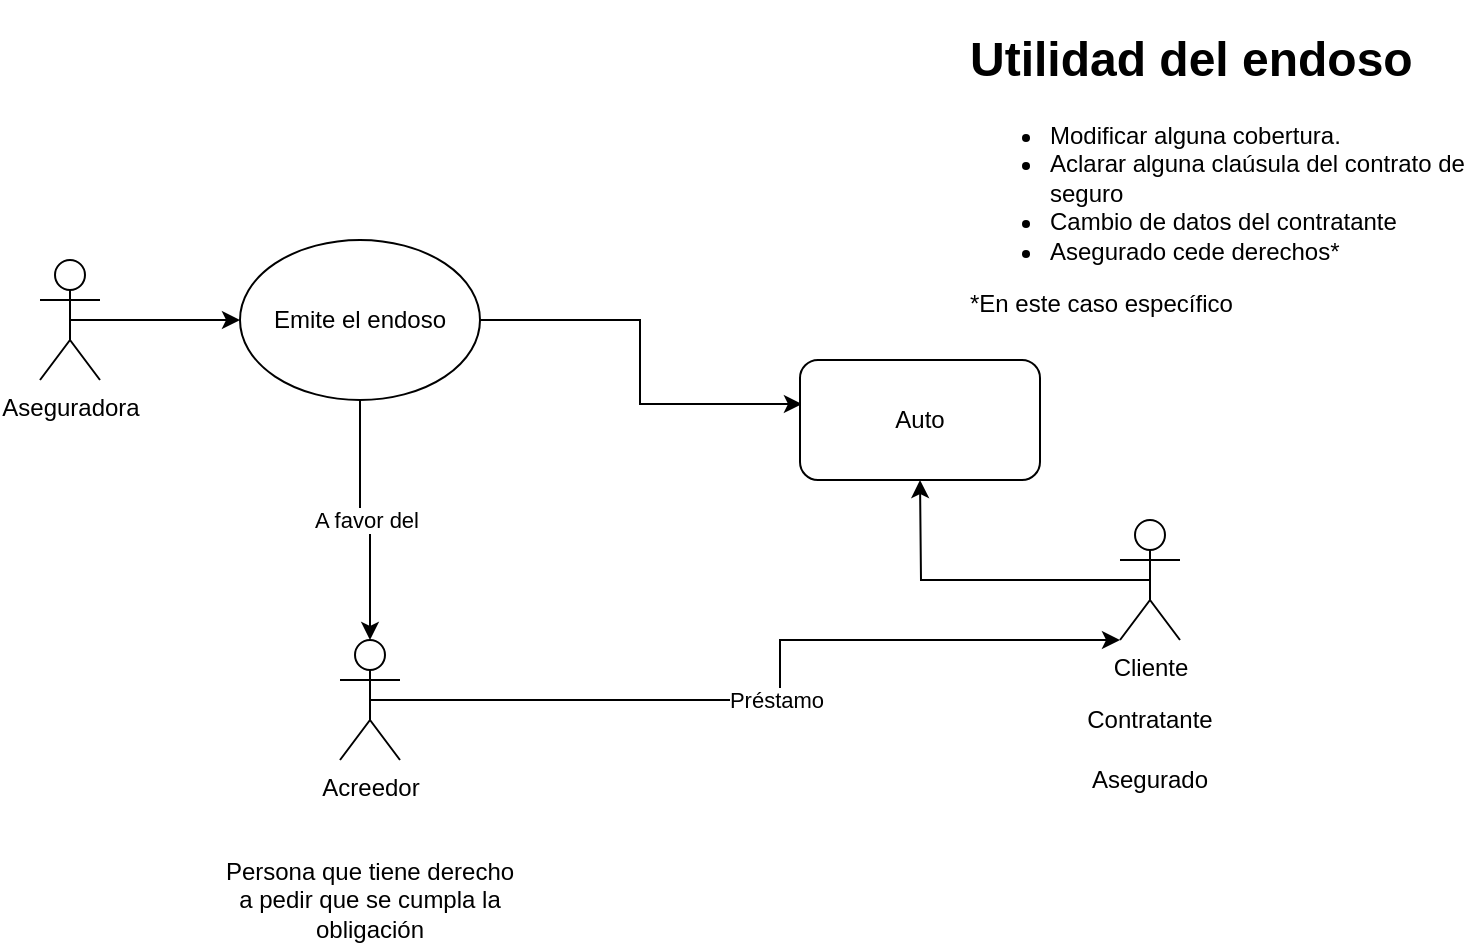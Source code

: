 <mxfile version="13.6.5" type="github">
  <diagram id="QZkJjBfgTAIyttPgU-cu" name="Page-1">
    <mxGraphModel dx="868" dy="1689" grid="1" gridSize="10" guides="1" tooltips="1" connect="1" arrows="1" fold="1" page="1" pageScale="1" pageWidth="827" pageHeight="1169" math="0" shadow="0">
      <root>
        <mxCell id="0" />
        <mxCell id="1" parent="0" />
        <mxCell id="ONbaFNnml2gXOw2SobQo-5" style="edgeStyle=orthogonalEdgeStyle;rounded=0;orthogonalLoop=1;jettySize=auto;html=1;exitX=0.5;exitY=0.5;exitDx=0;exitDy=0;exitPerimeter=0;" parent="1" source="ONbaFNnml2gXOw2SobQo-1" target="ONbaFNnml2gXOw2SobQo-4" edge="1">
          <mxGeometry relative="1" as="geometry">
            <mxPoint x="140" y="150" as="targetPoint" />
          </mxGeometry>
        </mxCell>
        <mxCell id="ONbaFNnml2gXOw2SobQo-1" value="Aseguradora" style="shape=umlActor;verticalLabelPosition=bottom;verticalAlign=top;html=1;outlineConnect=0;" parent="1" vertex="1">
          <mxGeometry x="80" y="100" width="30" height="60" as="geometry" />
        </mxCell>
        <mxCell id="ONbaFNnml2gXOw2SobQo-6" style="edgeStyle=orthogonalEdgeStyle;rounded=0;orthogonalLoop=1;jettySize=auto;html=1;exitX=0.5;exitY=0.5;exitDx=0;exitDy=0;exitPerimeter=0;" parent="1" source="ONbaFNnml2gXOw2SobQo-2" edge="1">
          <mxGeometry relative="1" as="geometry">
            <mxPoint x="520" y="210" as="targetPoint" />
          </mxGeometry>
        </mxCell>
        <mxCell id="ONbaFNnml2gXOw2SobQo-2" value="Cliente" style="shape=umlActor;verticalLabelPosition=bottom;verticalAlign=top;html=1;outlineConnect=0;" parent="1" vertex="1">
          <mxGeometry x="620" y="230" width="30" height="60" as="geometry" />
        </mxCell>
        <mxCell id="ONbaFNnml2gXOw2SobQo-13" style="edgeStyle=orthogonalEdgeStyle;rounded=0;orthogonalLoop=1;jettySize=auto;html=1;exitX=1;exitY=0.5;exitDx=0;exitDy=0;entryX=0.008;entryY=0.367;entryDx=0;entryDy=0;entryPerimeter=0;" parent="1" source="ONbaFNnml2gXOw2SobQo-4" target="ONbaFNnml2gXOw2SobQo-7" edge="1">
          <mxGeometry relative="1" as="geometry" />
        </mxCell>
        <mxCell id="ONbaFNnml2gXOw2SobQo-15" value="A favor del" style="edgeStyle=orthogonalEdgeStyle;rounded=0;orthogonalLoop=1;jettySize=auto;html=1;entryX=0.5;entryY=0;entryDx=0;entryDy=0;entryPerimeter=0;" parent="1" source="ONbaFNnml2gXOw2SobQo-4" target="ONbaFNnml2gXOw2SobQo-8" edge="1">
          <mxGeometry relative="1" as="geometry" />
        </mxCell>
        <mxCell id="ONbaFNnml2gXOw2SobQo-4" value="Emite el endoso" style="ellipse;whiteSpace=wrap;html=1;" parent="1" vertex="1">
          <mxGeometry x="180" y="90" width="120" height="80" as="geometry" />
        </mxCell>
        <mxCell id="ONbaFNnml2gXOw2SobQo-7" value="Auto" style="rounded=1;whiteSpace=wrap;html=1;" parent="1" vertex="1">
          <mxGeometry x="460" y="150" width="120" height="60" as="geometry" />
        </mxCell>
        <mxCell id="ONbaFNnml2gXOw2SobQo-14" value="Préstamo" style="edgeStyle=orthogonalEdgeStyle;rounded=0;orthogonalLoop=1;jettySize=auto;html=1;exitX=0.5;exitY=0.5;exitDx=0;exitDy=0;exitPerimeter=0;entryX=0;entryY=1;entryDx=0;entryDy=0;entryPerimeter=0;" parent="1" source="ONbaFNnml2gXOw2SobQo-8" target="ONbaFNnml2gXOw2SobQo-2" edge="1">
          <mxGeometry relative="1" as="geometry">
            <Array as="points">
              <mxPoint x="450" y="320" />
              <mxPoint x="450" y="290" />
            </Array>
          </mxGeometry>
        </mxCell>
        <mxCell id="ONbaFNnml2gXOw2SobQo-8" value="Acreedor" style="shape=umlActor;verticalLabelPosition=bottom;verticalAlign=top;html=1;outlineConnect=0;" parent="1" vertex="1">
          <mxGeometry x="230" y="290" width="30" height="60" as="geometry" />
        </mxCell>
        <mxCell id="ONbaFNnml2gXOw2SobQo-9" value="Persona que tiene derecho a pedir que se cumpla la obligación" style="text;html=1;strokeColor=none;fillColor=none;align=center;verticalAlign=middle;whiteSpace=wrap;rounded=0;" parent="1" vertex="1">
          <mxGeometry x="170" y="410" width="150" height="20" as="geometry" />
        </mxCell>
        <mxCell id="ONbaFNnml2gXOw2SobQo-11" value="&lt;h1&gt;Utilidad del endoso&lt;/h1&gt;&lt;p&gt;&lt;/p&gt;&lt;ul&gt;&lt;li&gt;Modificar alguna cobertura.&lt;/li&gt;&lt;li&gt;Aclarar alguna claúsula del contrato de seguro&lt;/li&gt;&lt;li&gt;Cambio de datos del contratante&lt;/li&gt;&lt;li&gt;Asegurado cede derechos*&lt;/li&gt;&lt;/ul&gt;&lt;div&gt;*En este caso específico&lt;/div&gt;&lt;p&gt;&lt;/p&gt;" style="text;html=1;strokeColor=none;fillColor=none;spacing=5;spacingTop=-20;whiteSpace=wrap;overflow=hidden;rounded=0;" parent="1" vertex="1">
          <mxGeometry x="540" y="-20" width="260" height="150" as="geometry" />
        </mxCell>
        <mxCell id="ONbaFNnml2gXOw2SobQo-12" value="Contratante" style="text;html=1;strokeColor=none;fillColor=none;align=center;verticalAlign=middle;whiteSpace=wrap;rounded=0;" parent="1" vertex="1">
          <mxGeometry x="560" y="320" width="150" height="20" as="geometry" />
        </mxCell>
        <mxCell id="yjfbLrvx8ED1ZFz1EefQ-1" value="Asegurado" style="text;html=1;strokeColor=none;fillColor=none;align=center;verticalAlign=middle;whiteSpace=wrap;rounded=0;" vertex="1" parent="1">
          <mxGeometry x="615" y="350" width="40" height="20" as="geometry" />
        </mxCell>
      </root>
    </mxGraphModel>
  </diagram>
</mxfile>
